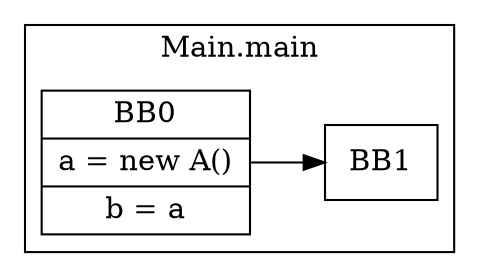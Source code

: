 digraph G {
  graph [ rankdir = "LR" ];
  subgraph cluster_0 {
    label = "Main.main"
    M0_BB0 [
      shape="record"
      label="BB0|a = new A()|b = a"
    ];
    M0_BB0 -> M0_BB1;
    M0_BB1 [
      shape="record"
      label="BB1"
    ];
  }
}
